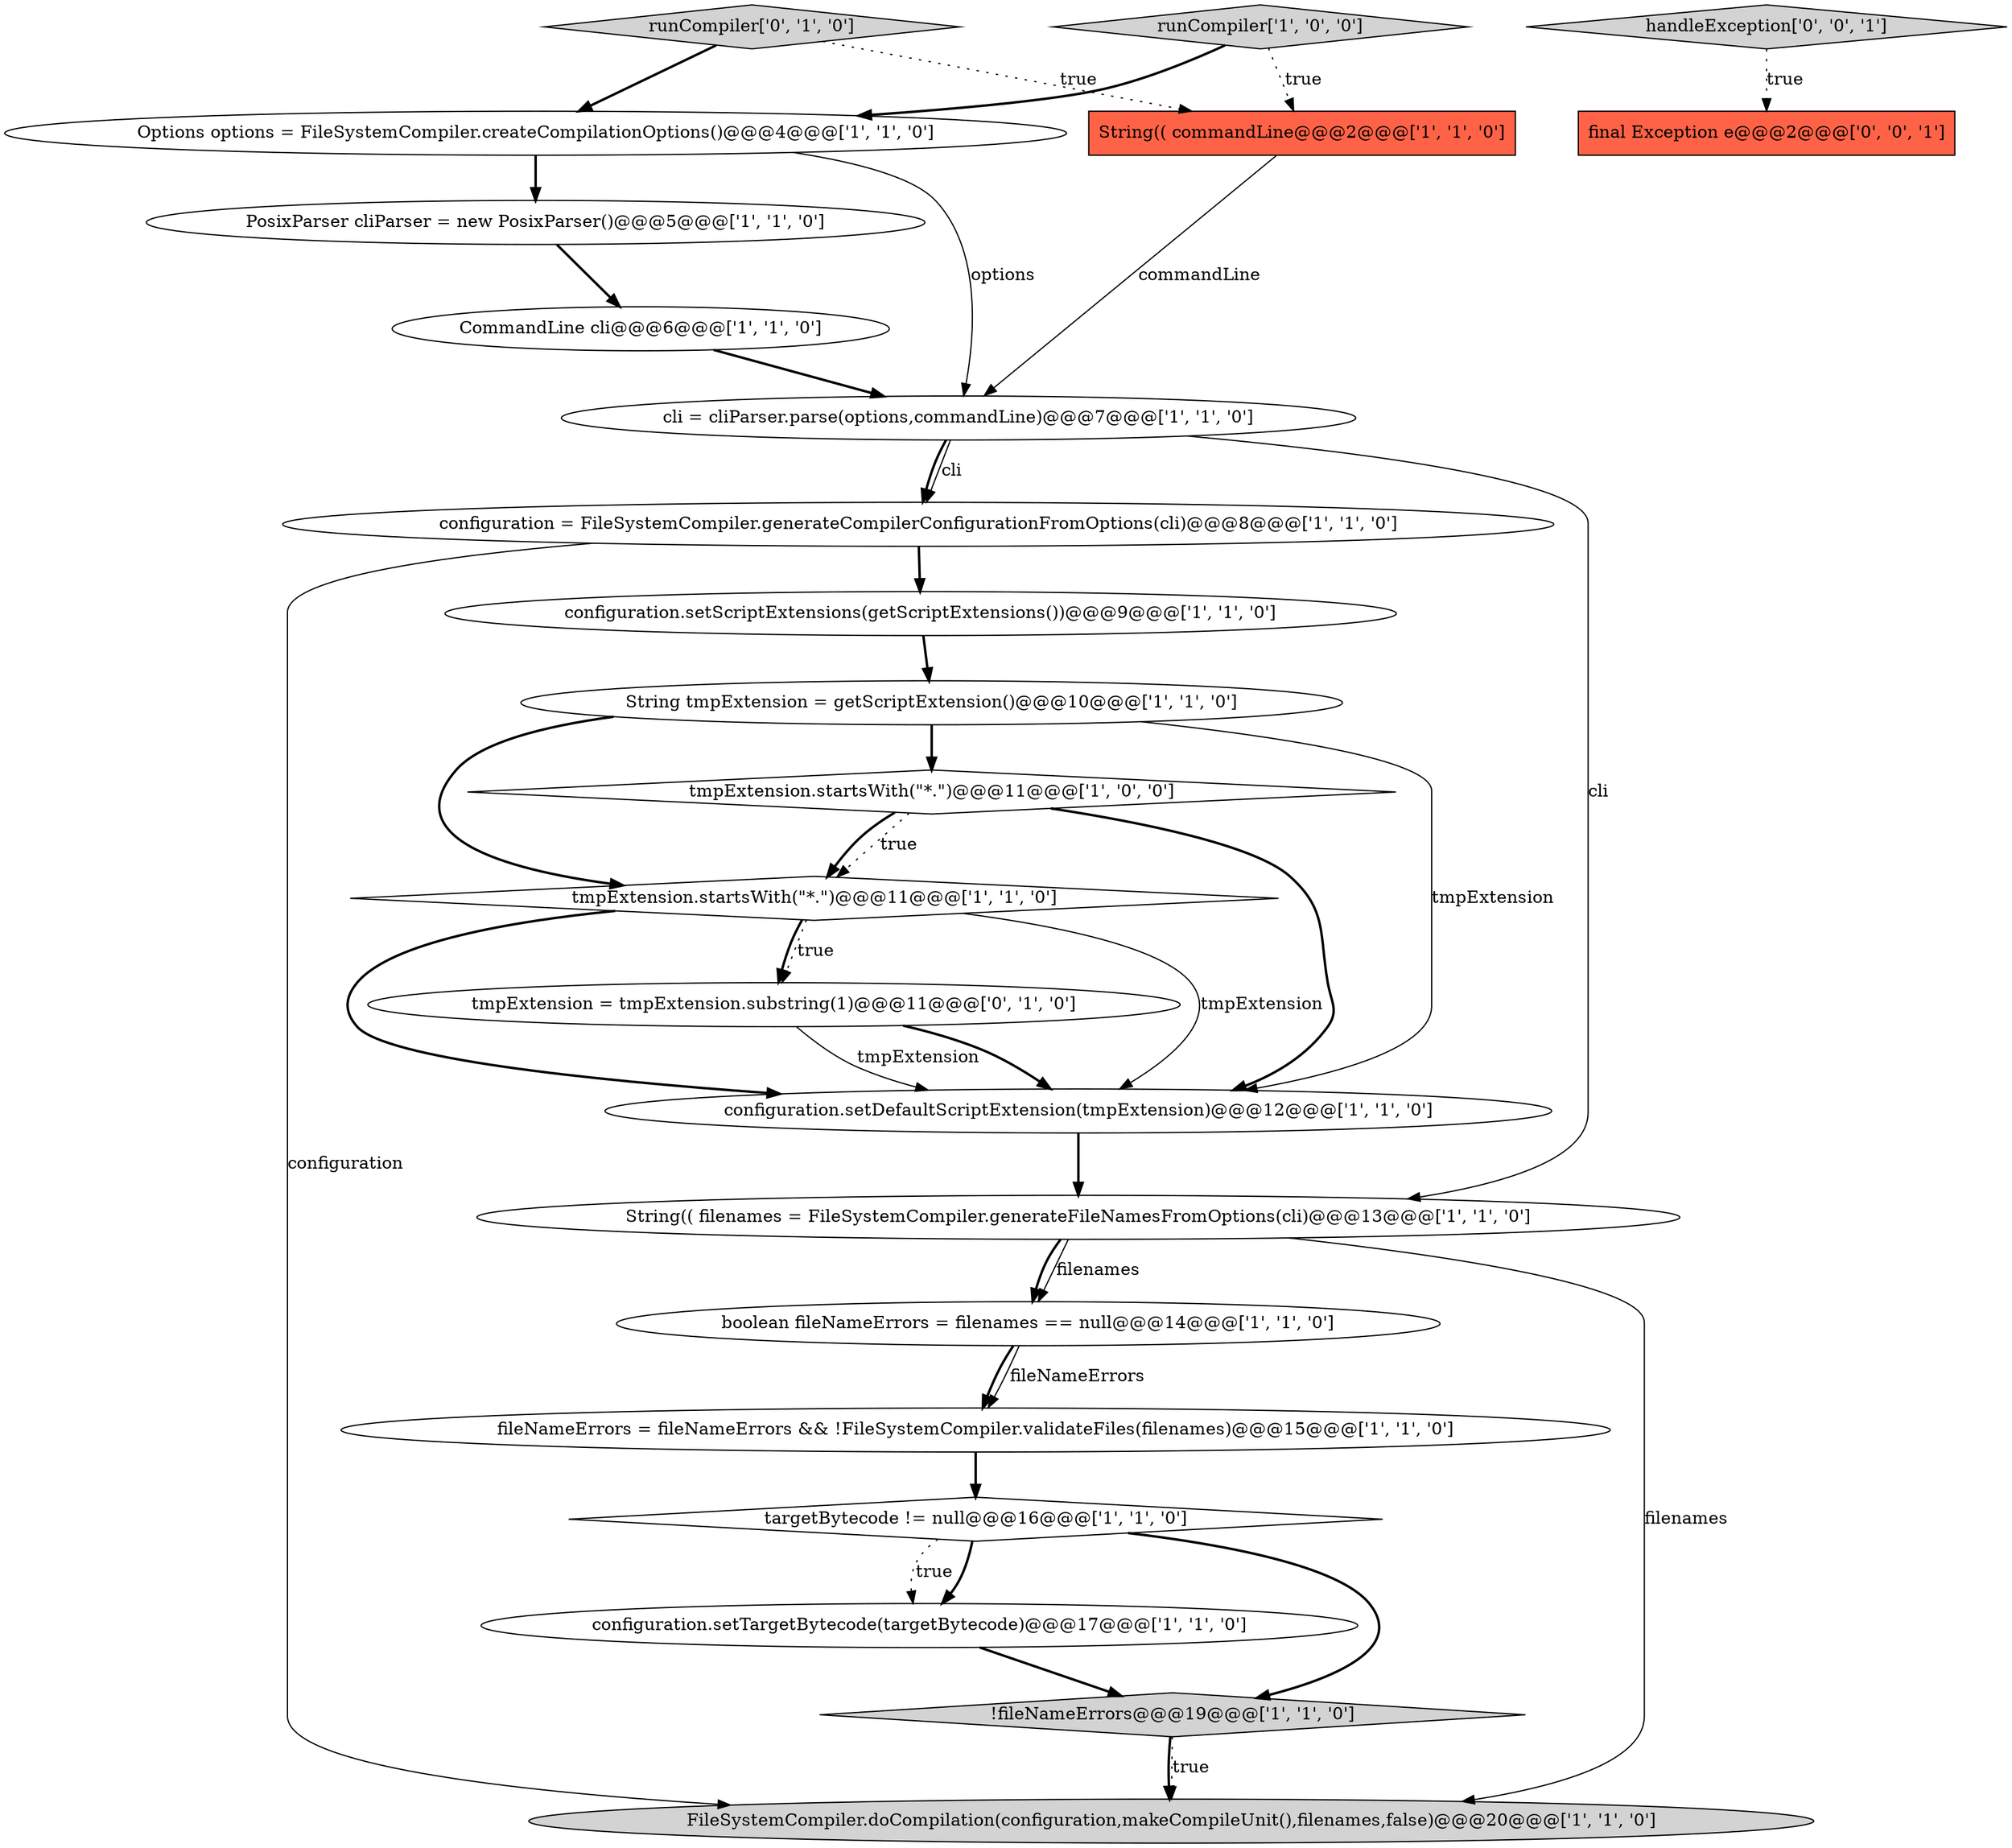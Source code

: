 digraph {
5 [style = filled, label = "cli = cliParser.parse(options,commandLine)@@@7@@@['1', '1', '0']", fillcolor = white, shape = ellipse image = "AAA0AAABBB1BBB"];
4 [style = filled, label = "configuration = FileSystemCompiler.generateCompilerConfigurationFromOptions(cli)@@@8@@@['1', '1', '0']", fillcolor = white, shape = ellipse image = "AAA0AAABBB1BBB"];
16 [style = filled, label = "String(( filenames = FileSystemCompiler.generateFileNamesFromOptions(cli)@@@13@@@['1', '1', '0']", fillcolor = white, shape = ellipse image = "AAA0AAABBB1BBB"];
11 [style = filled, label = "CommandLine cli@@@6@@@['1', '1', '0']", fillcolor = white, shape = ellipse image = "AAA0AAABBB1BBB"];
9 [style = filled, label = "FileSystemCompiler.doCompilation(configuration,makeCompileUnit(),filenames,false)@@@20@@@['1', '1', '0']", fillcolor = lightgray, shape = ellipse image = "AAA0AAABBB1BBB"];
19 [style = filled, label = "runCompiler['0', '1', '0']", fillcolor = lightgray, shape = diamond image = "AAA0AAABBB2BBB"];
0 [style = filled, label = "tmpExtension.startsWith(\"*.\")@@@11@@@['1', '0', '0']", fillcolor = white, shape = diamond image = "AAA0AAABBB1BBB"];
17 [style = filled, label = "boolean fileNameErrors = filenames == null@@@14@@@['1', '1', '0']", fillcolor = white, shape = ellipse image = "AAA0AAABBB1BBB"];
3 [style = filled, label = "tmpExtension.startsWith(\"*.\")@@@11@@@['1', '1', '0']", fillcolor = white, shape = diamond image = "AAA0AAABBB1BBB"];
1 [style = filled, label = "configuration.setDefaultScriptExtension(tmpExtension)@@@12@@@['1', '1', '0']", fillcolor = white, shape = ellipse image = "AAA0AAABBB1BBB"];
20 [style = filled, label = "tmpExtension = tmpExtension.substring(1)@@@11@@@['0', '1', '0']", fillcolor = white, shape = ellipse image = "AAA0AAABBB2BBB"];
2 [style = filled, label = "fileNameErrors = fileNameErrors && !FileSystemCompiler.validateFiles(filenames)@@@15@@@['1', '1', '0']", fillcolor = white, shape = ellipse image = "AAA0AAABBB1BBB"];
18 [style = filled, label = "runCompiler['1', '0', '0']", fillcolor = lightgray, shape = diamond image = "AAA0AAABBB1BBB"];
21 [style = filled, label = "handleException['0', '0', '1']", fillcolor = lightgray, shape = diamond image = "AAA0AAABBB3BBB"];
7 [style = filled, label = "configuration.setScriptExtensions(getScriptExtensions())@@@9@@@['1', '1', '0']", fillcolor = white, shape = ellipse image = "AAA0AAABBB1BBB"];
13 [style = filled, label = "configuration.setTargetBytecode(targetBytecode)@@@17@@@['1', '1', '0']", fillcolor = white, shape = ellipse image = "AAA0AAABBB1BBB"];
22 [style = filled, label = "final Exception e@@@2@@@['0', '0', '1']", fillcolor = tomato, shape = box image = "AAA0AAABBB3BBB"];
8 [style = filled, label = "String(( commandLine@@@2@@@['1', '1', '0']", fillcolor = tomato, shape = box image = "AAA0AAABBB1BBB"];
12 [style = filled, label = "String tmpExtension = getScriptExtension()@@@10@@@['1', '1', '0']", fillcolor = white, shape = ellipse image = "AAA0AAABBB1BBB"];
6 [style = filled, label = "!fileNameErrors@@@19@@@['1', '1', '0']", fillcolor = lightgray, shape = diamond image = "AAA0AAABBB1BBB"];
14 [style = filled, label = "targetBytecode != null@@@16@@@['1', '1', '0']", fillcolor = white, shape = diamond image = "AAA0AAABBB1BBB"];
15 [style = filled, label = "Options options = FileSystemCompiler.createCompilationOptions()@@@4@@@['1', '1', '0']", fillcolor = white, shape = ellipse image = "AAA0AAABBB1BBB"];
10 [style = filled, label = "PosixParser cliParser = new PosixParser()@@@5@@@['1', '1', '0']", fillcolor = white, shape = ellipse image = "AAA0AAABBB1BBB"];
12->0 [style = bold, label=""];
16->17 [style = solid, label="filenames"];
4->7 [style = bold, label=""];
4->9 [style = solid, label="configuration"];
3->20 [style = dotted, label="true"];
5->4 [style = solid, label="cli"];
18->8 [style = dotted, label="true"];
13->6 [style = bold, label=""];
14->13 [style = bold, label=""];
20->1 [style = solid, label="tmpExtension"];
19->15 [style = bold, label=""];
0->3 [style = dotted, label="true"];
21->22 [style = dotted, label="true"];
10->11 [style = bold, label=""];
0->3 [style = bold, label=""];
15->5 [style = solid, label="options"];
0->1 [style = bold, label=""];
20->1 [style = bold, label=""];
5->4 [style = bold, label=""];
3->1 [style = bold, label=""];
12->1 [style = solid, label="tmpExtension"];
3->20 [style = bold, label=""];
19->8 [style = dotted, label="true"];
6->9 [style = bold, label=""];
8->5 [style = solid, label="commandLine"];
16->9 [style = solid, label="filenames"];
7->12 [style = bold, label=""];
14->13 [style = dotted, label="true"];
12->3 [style = bold, label=""];
14->6 [style = bold, label=""];
6->9 [style = dotted, label="true"];
2->14 [style = bold, label=""];
16->17 [style = bold, label=""];
1->16 [style = bold, label=""];
15->10 [style = bold, label=""];
3->1 [style = solid, label="tmpExtension"];
5->16 [style = solid, label="cli"];
11->5 [style = bold, label=""];
17->2 [style = bold, label=""];
17->2 [style = solid, label="fileNameErrors"];
18->15 [style = bold, label=""];
}
